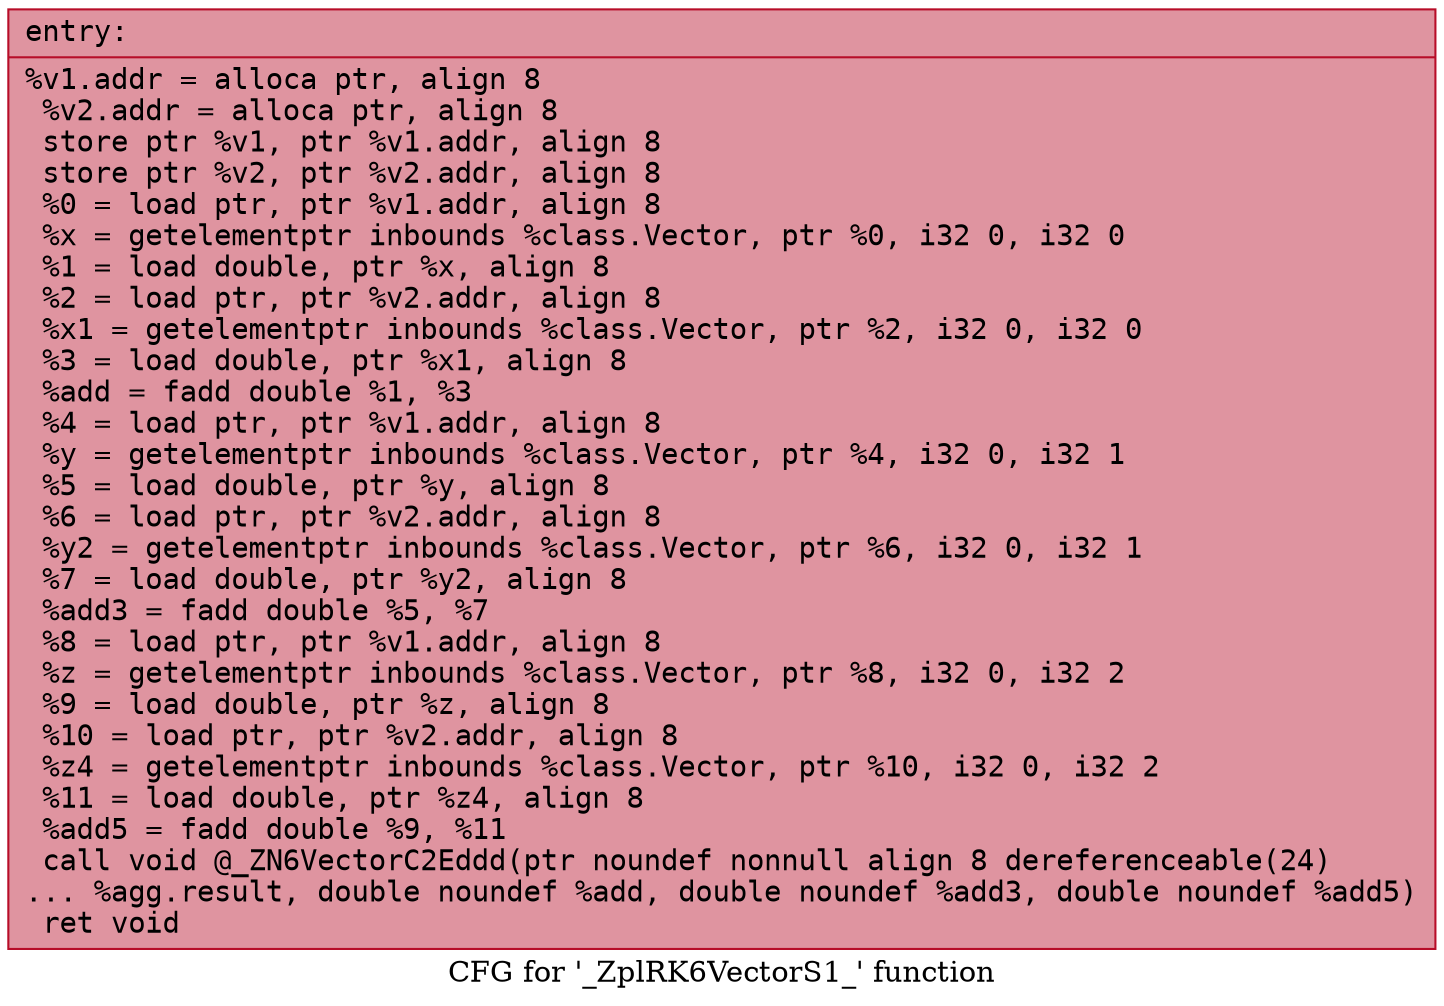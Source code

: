 digraph "CFG for '_ZplRK6VectorS1_' function" {
	label="CFG for '_ZplRK6VectorS1_' function";

	Node0x55cd7f06d2b0 [shape=record,color="#b70d28ff", style=filled, fillcolor="#b70d2870" fontname="Courier",label="{entry:\l|  %v1.addr = alloca ptr, align 8\l  %v2.addr = alloca ptr, align 8\l  store ptr %v1, ptr %v1.addr, align 8\l  store ptr %v2, ptr %v2.addr, align 8\l  %0 = load ptr, ptr %v1.addr, align 8\l  %x = getelementptr inbounds %class.Vector, ptr %0, i32 0, i32 0\l  %1 = load double, ptr %x, align 8\l  %2 = load ptr, ptr %v2.addr, align 8\l  %x1 = getelementptr inbounds %class.Vector, ptr %2, i32 0, i32 0\l  %3 = load double, ptr %x1, align 8\l  %add = fadd double %1, %3\l  %4 = load ptr, ptr %v1.addr, align 8\l  %y = getelementptr inbounds %class.Vector, ptr %4, i32 0, i32 1\l  %5 = load double, ptr %y, align 8\l  %6 = load ptr, ptr %v2.addr, align 8\l  %y2 = getelementptr inbounds %class.Vector, ptr %6, i32 0, i32 1\l  %7 = load double, ptr %y2, align 8\l  %add3 = fadd double %5, %7\l  %8 = load ptr, ptr %v1.addr, align 8\l  %z = getelementptr inbounds %class.Vector, ptr %8, i32 0, i32 2\l  %9 = load double, ptr %z, align 8\l  %10 = load ptr, ptr %v2.addr, align 8\l  %z4 = getelementptr inbounds %class.Vector, ptr %10, i32 0, i32 2\l  %11 = load double, ptr %z4, align 8\l  %add5 = fadd double %9, %11\l  call void @_ZN6VectorC2Eddd(ptr noundef nonnull align 8 dereferenceable(24)\l... %agg.result, double noundef %add, double noundef %add3, double noundef %add5)\l  ret void\l}"];
}
